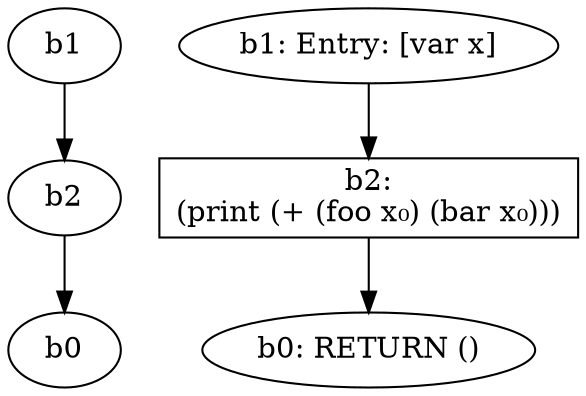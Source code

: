 digraph g {
  d0 [label=b0];
  d2 -> d0;
  b0 [label="b0: RETURN ()"];
  d1 [label=b1];
  b1 [label="b1: Entry: [var x]"];
  b1 -> b2;
  d2 [label=b2];
  d1 -> d2;
  b2 [shape=box, label="b2:\n(print (+ (foo x₀) (bar x₀)))"];
  b2 -> b0;
}
